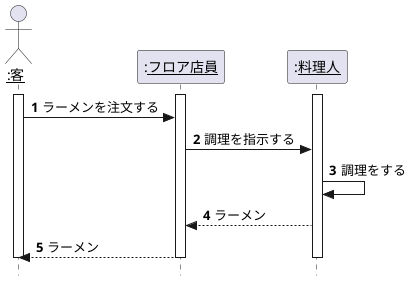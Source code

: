 @startuml 演習4-1_SD_ラーメン屋さんでの注文
    hide footbox
    autonumber
    skinparam style strictuml

    actor "<u>:客</u>" as customer
    participant ":<u>フロア店員</u>" as cleark
    participant ":<u>料理人</u>" as cook

    activate customer
        activate cleark
            activate cook
                customer -> cleark:ラーメンを注文する
                cleark -> cook:調理を指示する
                cook -> cook:調理をする
                cleark <-- cook:ラーメン
                customer <-- cleark:ラーメン
            deactivate cook
        deactivate cleark
    deactivate customer
@enduml